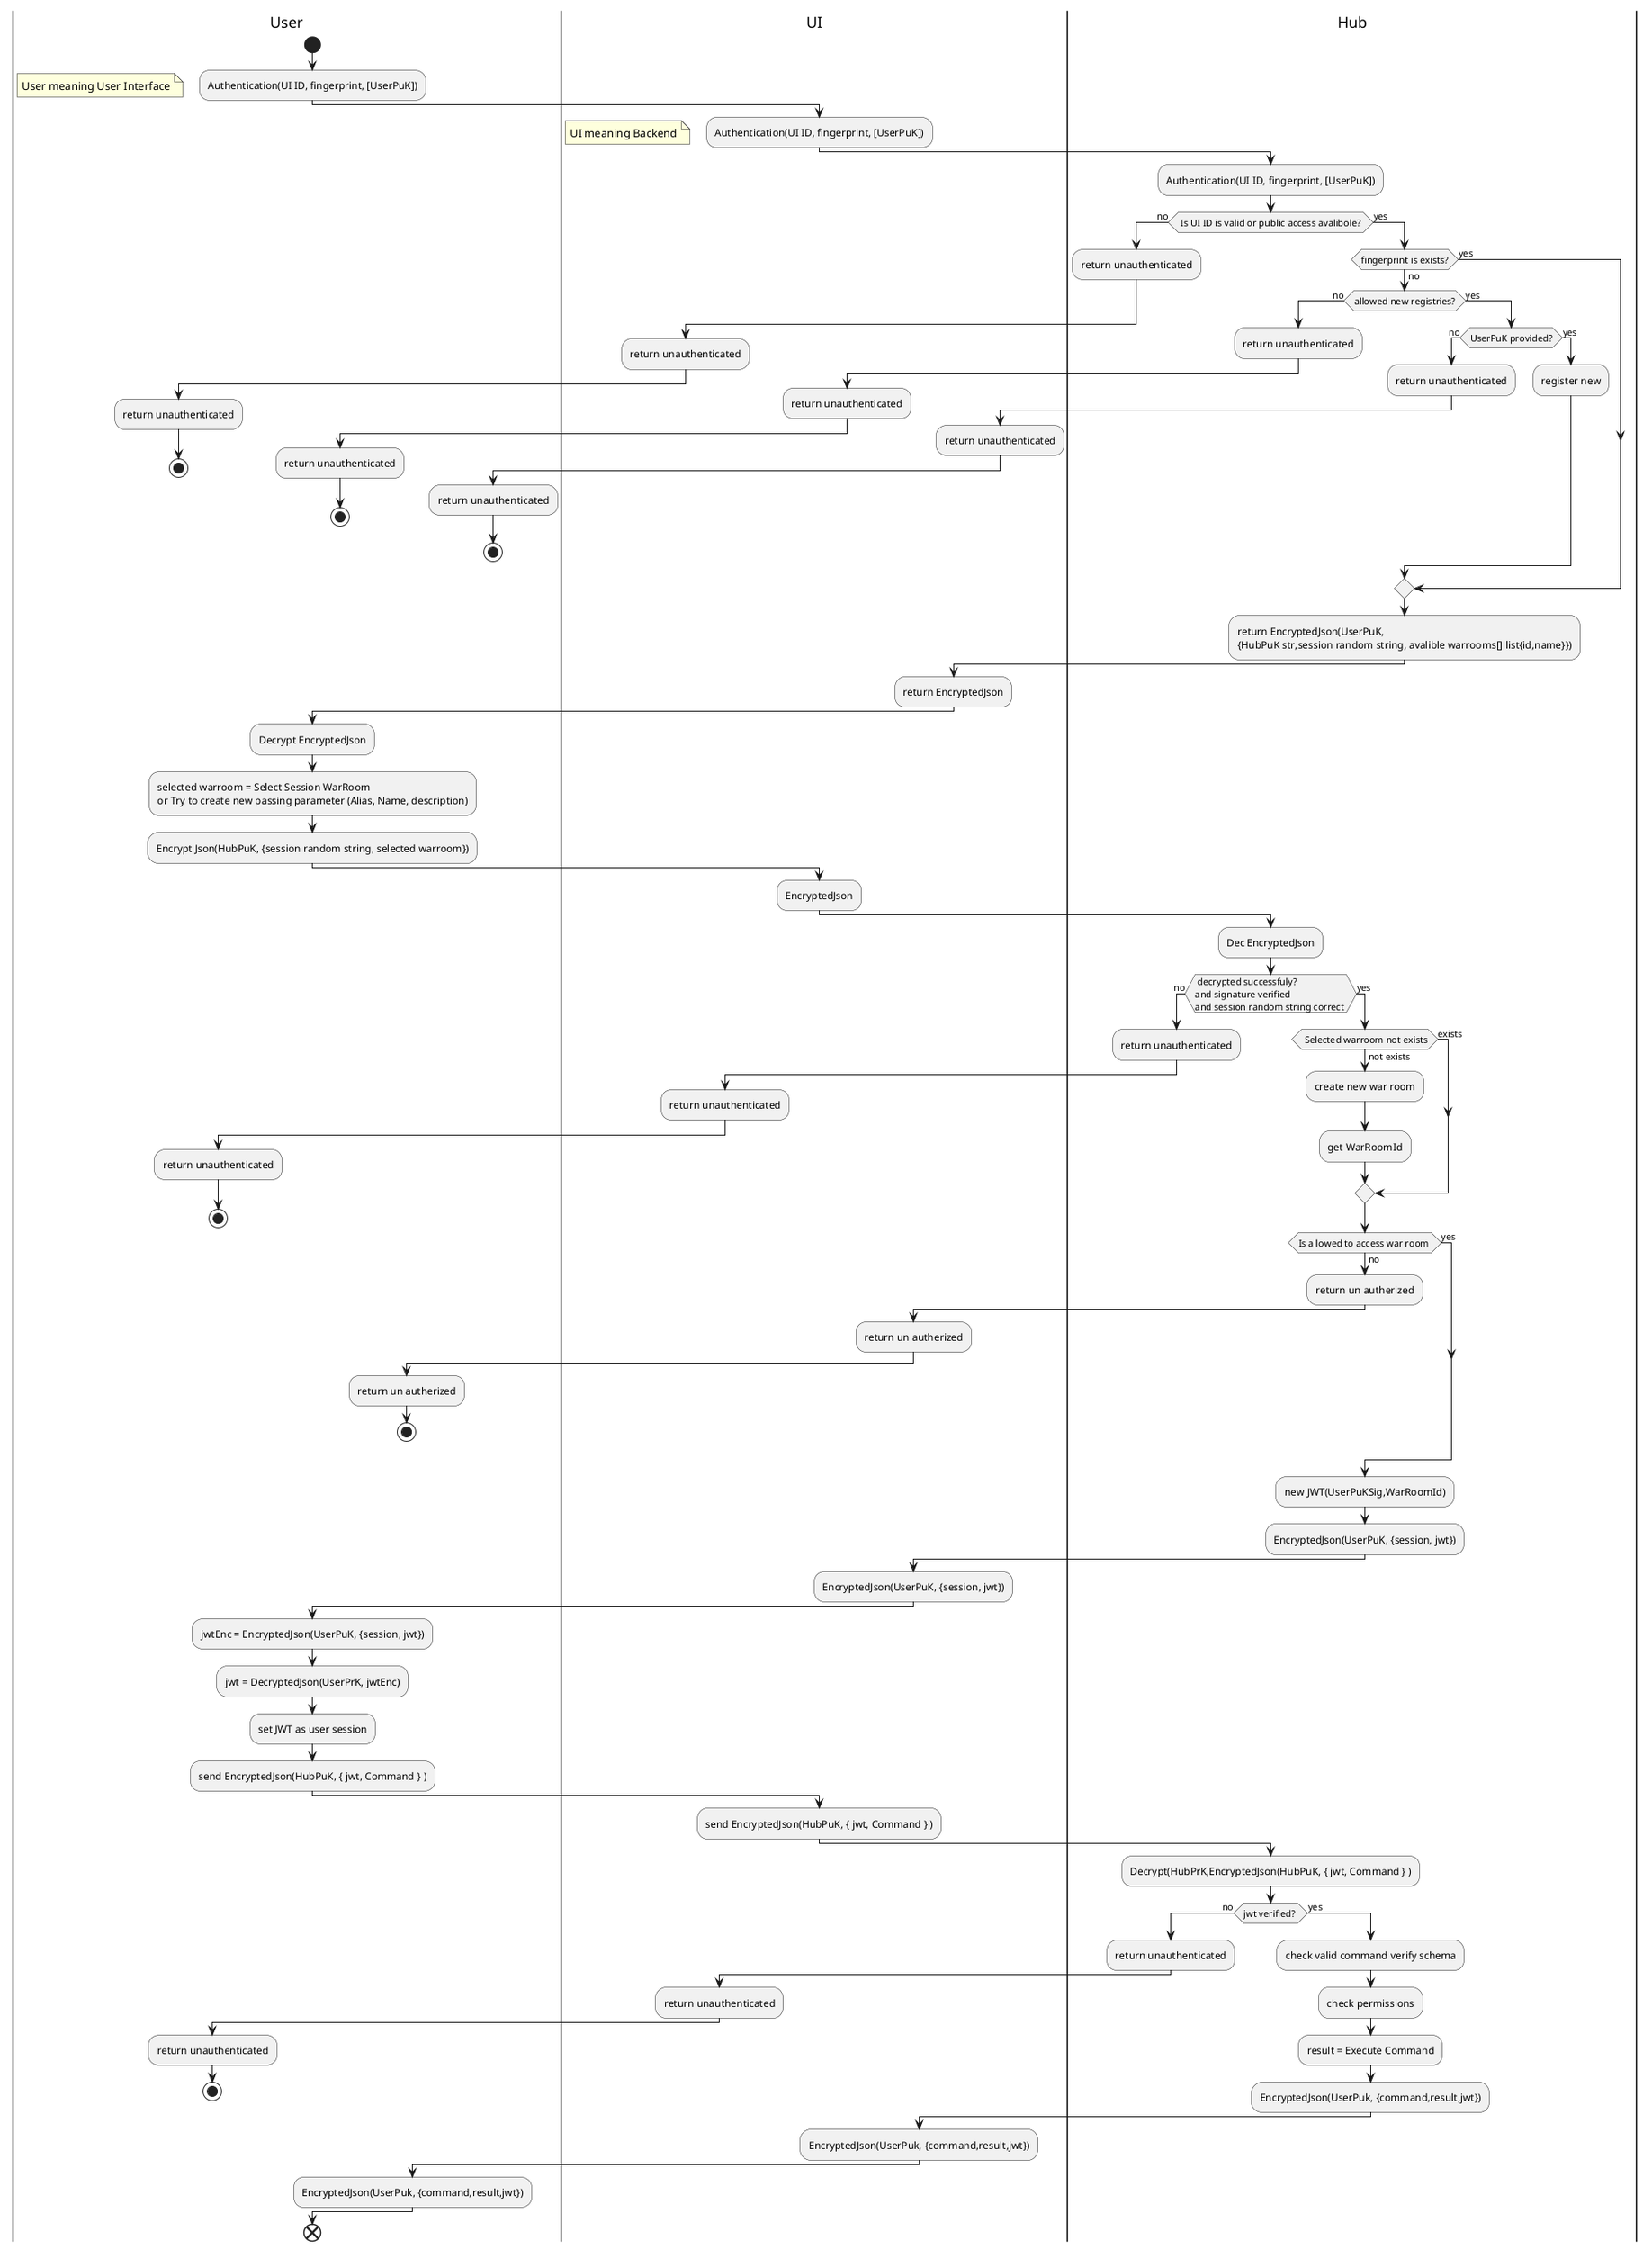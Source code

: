 @startuml "Authenticate User (with Private Key) to hub via ui Process"
|User|


start
:Authentication(UI ID, fingerprint, [UserPuK]);
floating note left: User meaning User Interface 
|UI|
:Authentication(UI ID, fingerprint, [UserPuK]);
floating note left: UI meaning Backend
|Hub|
:Authentication(UI ID, fingerprint, [UserPuK]);

if ( Is UI ID is valid or public access avalibole? ) then (no)
            :return unauthenticated;
            label sp_unauthenticated
            |UI|
            :return unauthenticated;
            |User|
            :return unauthenticated;
            stop
            |Hub|
else(yes)
    if (fingerprint is exists?) then (yes)

    else (no)
        if (allowed new registries?) then (no)
            :return unauthenticated;
            |UI|
            :return unauthenticated;
            |User|
            :return unauthenticated;
            stop
            |Hub|
        else (yes)


          if (UserPuK provided?) then (no)
                :return unauthenticated;
                |UI|
                :return unauthenticated;
                |User|
                :return unauthenticated;
                stop
                |Hub|
            else (yes)

                
            :register new;
            endif        
        endif
    endif

    :return EncryptedJson(UserPuK, \n{HubPuK str,session random string, avalible warrooms[] list{id,name}});
    |UI|
    :return EncryptedJson;
endif

|User|
:Decrypt EncryptedJson;
:selected warroom = Select Session WarRoom \nor Try to create new passing parameter (Alias, Name, description);
:Encrypt Json(HubPuK, {session random string, selected warroom});
|UI|
:EncryptedJson;
|Hub|
:Dec EncryptedJson;

if ( decrypted successfuly?\nand signature verified \nand session random string correct ) then (no) 
    :return unauthenticated;
    |UI|
    :return unauthenticated;
    |User|
    :return unauthenticated;
    stop    
    
else (yes)
    |Hub|

    if ( Selected warroom not exists) then (not exists)
        :create new war room;
        :get WarRoomId;
    else (exists)
    endif 

    if (Is allowed to access war room ) then (no) 
        :return un autherized;
        |UI|
        :return un autherized;
        |User|
        :return un autherized;
        stop   
    else (yes)

    endif

    |Hub|
    :new JWT(UserPuKSig,WarRoomId);
    :EncryptedJson(UserPuK, {session, jwt});
    |UI|
    :EncryptedJson(UserPuK, {session, jwt});

endif

|User|
:jwtEnc = EncryptedJson(UserPuK, {session, jwt});
:jwt = DecryptedJson(UserPrK, jwtEnc);
:set JWT as user session;

:send EncryptedJson(HubPuK, { jwt, Command } );
|UI|
:send EncryptedJson(HubPuK, { jwt, Command } );
|Hub|
:Decrypt(HubPrK,EncryptedJson(HubPuK, { jwt, Command } );
if (jwt verified? ) then (no)
    :return unauthenticated;
    |UI|
    :return unauthenticated;
    |User|
    :return unauthenticated;
    stop    

else (yes)
    |Hub|
    :check valid command verify schema;
    :check permissions;
    :result = Execute Command;
    :EncryptedJson(UserPuk, {command,result,jwt});
    |UI|
    :EncryptedJson(UserPuk, {command,result,jwt});
    |User|
    :EncryptedJson(UserPuk, {command,result,jwt});
endif 


end
@enduml
